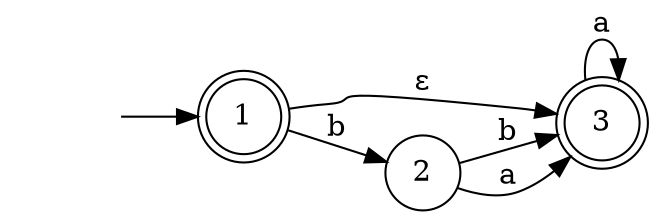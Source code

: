 digraph {
    rankdir=LR;
    "^" [shape=none, label=""];
    node [shape=doublecircle];
    0;
    1;
    node [shape=circle];
    "^" -> 0;
    0 [label="1"];
    1 [label="3"];
    2 [label="2"];
    0 -> 2 [label="b"];
    0 -> 1 [label="ε"];
    1 -> 1 [label="a"];
    2 -> 1 [label="b"];
    2 -> 1 [label="a"];
}
